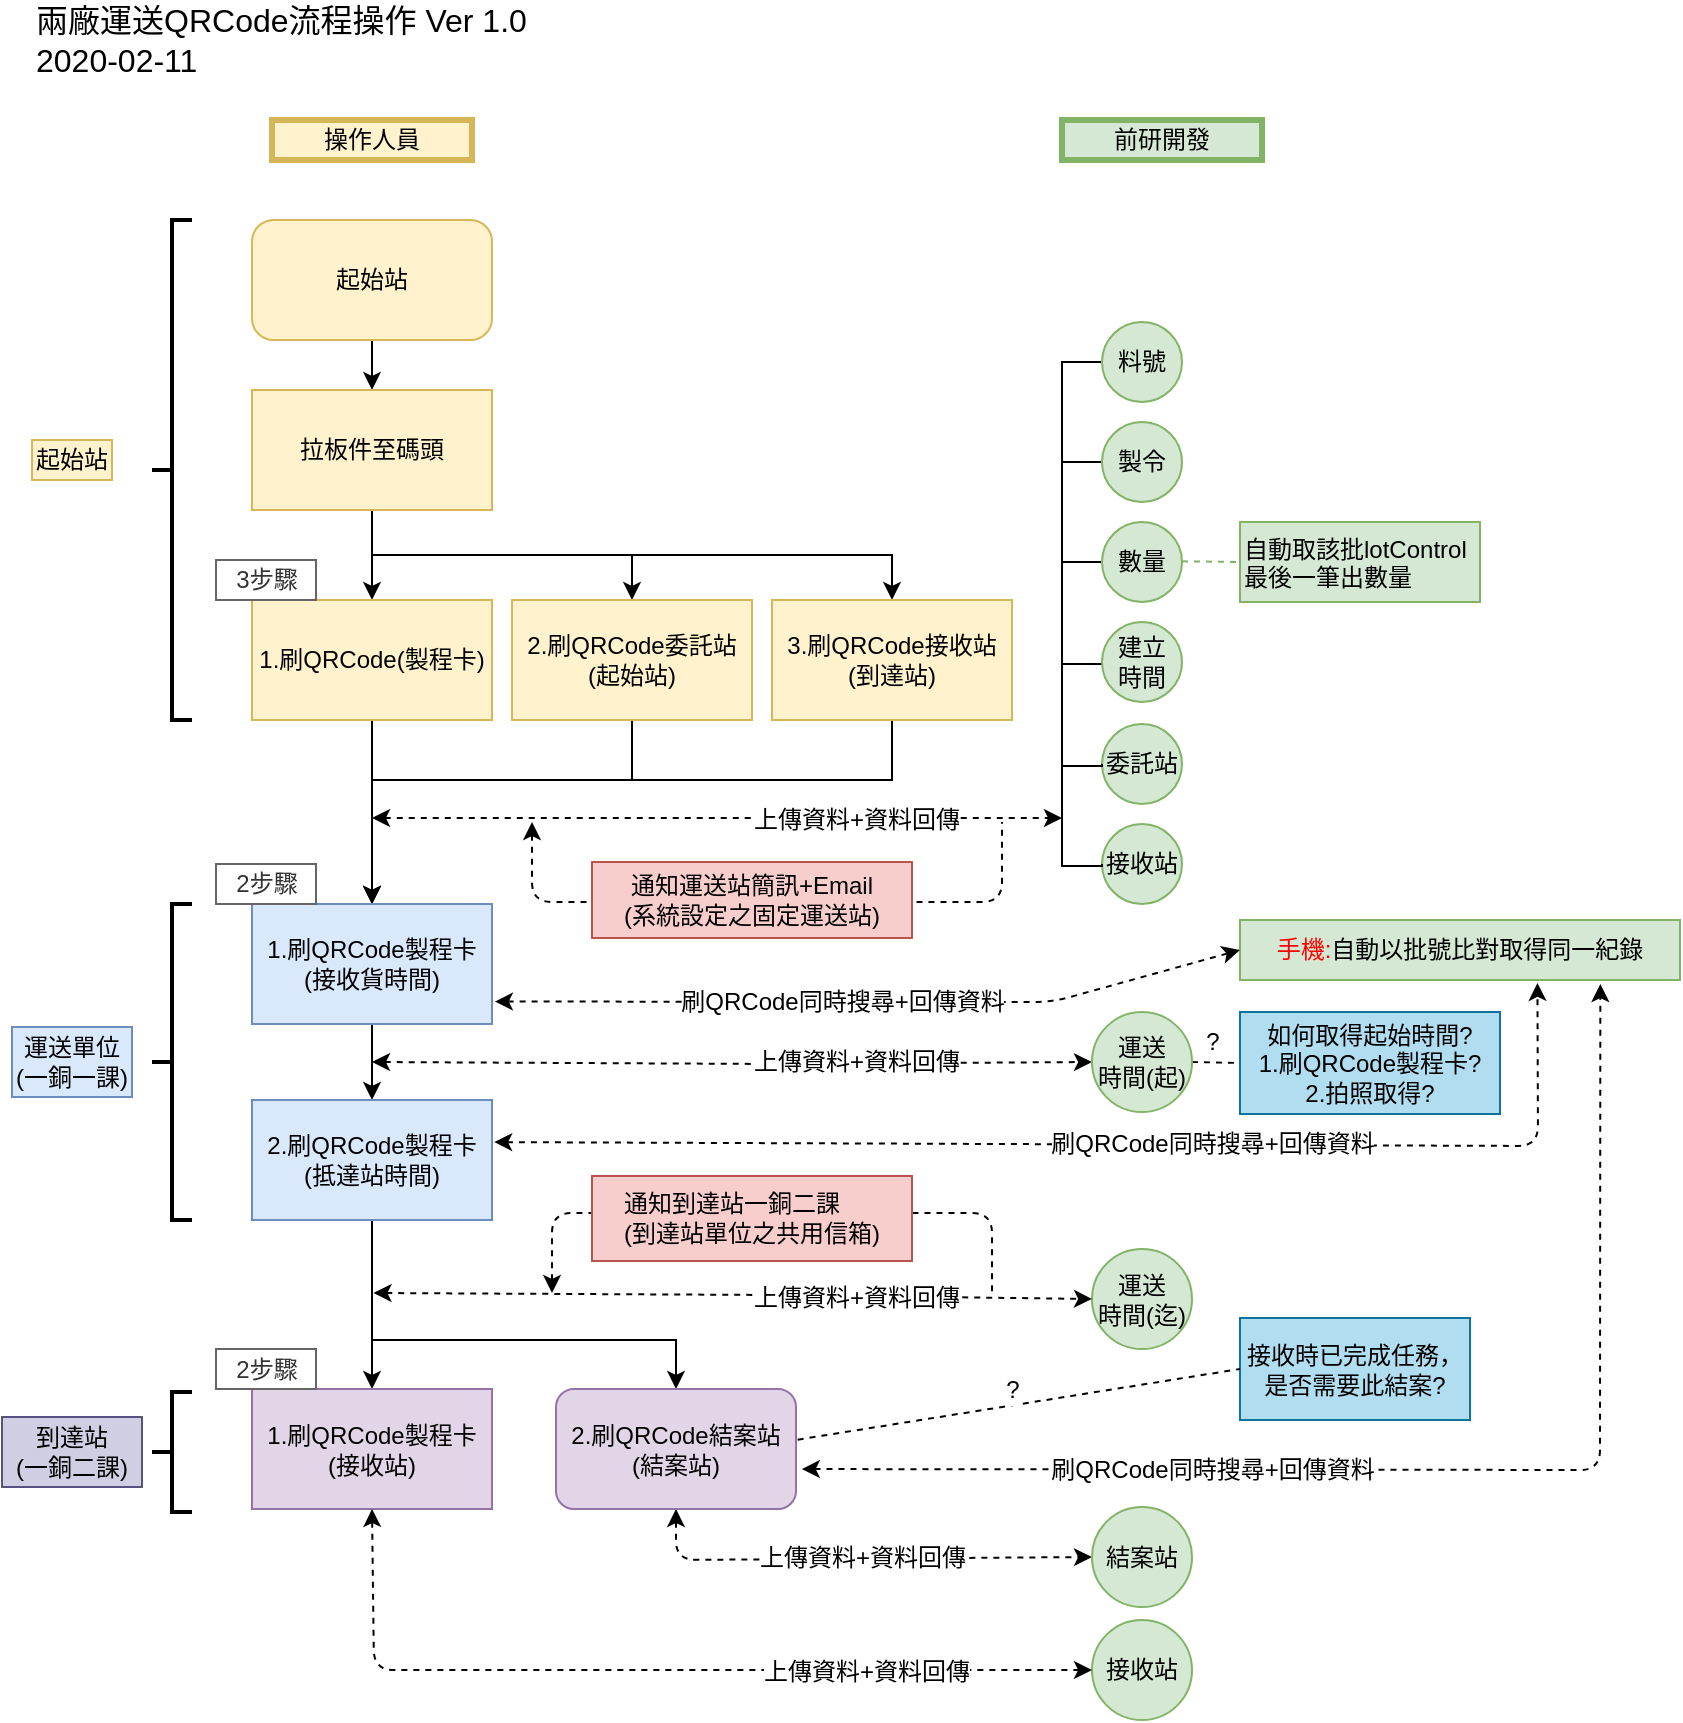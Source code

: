 <mxfile version="12.6.7" type="github">
  <diagram id="hdkYb0Td_tebzguvI-KW" name="Page-1">
    <mxGraphModel dx="1414" dy="754" grid="1" gridSize="10" guides="1" tooltips="1" connect="1" arrows="1" fold="1" page="1" pageScale="1" pageWidth="827" pageHeight="1169" math="0" shadow="0">
      <root>
        <mxCell id="0"/>
        <mxCell id="1" parent="0"/>
        <mxCell id="upDEURiN5PVKTH1yd_sb-13" style="edgeStyle=orthogonalEdgeStyle;rounded=0;orthogonalLoop=1;jettySize=auto;html=1;exitX=0.5;exitY=1;exitDx=0;exitDy=0;entryX=0.5;entryY=0;entryDx=0;entryDy=0;" parent="1" source="upDEURiN5PVKTH1yd_sb-2" target="upDEURiN5PVKTH1yd_sb-5" edge="1">
          <mxGeometry relative="1" as="geometry"/>
        </mxCell>
        <mxCell id="upDEURiN5PVKTH1yd_sb-2" value="起始站" style="rounded=1;whiteSpace=wrap;html=1;fillColor=#fff2cc;strokeColor=#d6b656;arcSize=18;" parent="1" vertex="1">
          <mxGeometry x="225" y="180" width="120" height="60" as="geometry"/>
        </mxCell>
        <mxCell id="upDEURiN5PVKTH1yd_sb-14" style="edgeStyle=orthogonalEdgeStyle;rounded=0;orthogonalLoop=1;jettySize=auto;html=1;exitX=0.5;exitY=1;exitDx=0;exitDy=0;entryX=0.5;entryY=0;entryDx=0;entryDy=0;" parent="1" source="upDEURiN5PVKTH1yd_sb-5" target="upDEURiN5PVKTH1yd_sb-28" edge="1">
          <mxGeometry relative="1" as="geometry">
            <mxPoint x="290" y="340" as="targetPoint"/>
          </mxGeometry>
        </mxCell>
        <mxCell id="upDEURiN5PVKTH1yd_sb-156" style="edgeStyle=orthogonalEdgeStyle;rounded=0;orthogonalLoop=1;jettySize=auto;html=1;exitX=0.5;exitY=1;exitDx=0;exitDy=0;entryX=0.5;entryY=0;entryDx=0;entryDy=0;" parent="1" source="upDEURiN5PVKTH1yd_sb-5" target="upDEURiN5PVKTH1yd_sb-29" edge="1">
          <mxGeometry relative="1" as="geometry"/>
        </mxCell>
        <mxCell id="upDEURiN5PVKTH1yd_sb-158" style="edgeStyle=orthogonalEdgeStyle;rounded=0;orthogonalLoop=1;jettySize=auto;html=1;exitX=0.5;exitY=1;exitDx=0;exitDy=0;entryX=0.5;entryY=0;entryDx=0;entryDy=0;" parent="1" source="upDEURiN5PVKTH1yd_sb-5" target="upDEURiN5PVKTH1yd_sb-30" edge="1">
          <mxGeometry relative="1" as="geometry"/>
        </mxCell>
        <mxCell id="upDEURiN5PVKTH1yd_sb-5" value="拉板件至碼頭" style="rounded=0;whiteSpace=wrap;html=1;fillColor=#fff2cc;strokeColor=#d6b656;shadow=0;" parent="1" vertex="1">
          <mxGeometry x="225" y="265" width="120" height="60" as="geometry"/>
        </mxCell>
        <mxCell id="upDEURiN5PVKTH1yd_sb-16" value="操作人員" style="text;html=1;strokeColor=#d6b656;fillColor=#fff2cc;align=center;verticalAlign=middle;whiteSpace=wrap;rounded=0;strokeWidth=3;" parent="1" vertex="1">
          <mxGeometry x="235" y="130" width="100" height="20" as="geometry"/>
        </mxCell>
        <mxCell id="upDEURiN5PVKTH1yd_sb-17" value="前研開發" style="text;html=1;strokeColor=#82b366;fillColor=#d5e8d4;align=center;verticalAlign=middle;whiteSpace=wrap;rounded=0;strokeWidth=3;" parent="1" vertex="1">
          <mxGeometry x="630" y="130" width="100" height="20" as="geometry"/>
        </mxCell>
        <mxCell id="upDEURiN5PVKTH1yd_sb-19" value="" style="strokeWidth=2;html=1;shape=mxgraph.flowchart.annotation_2;align=left;labelPosition=right;pointerEvents=1;" parent="1" vertex="1">
          <mxGeometry x="175" y="180" width="20" height="250" as="geometry"/>
        </mxCell>
        <mxCell id="upDEURiN5PVKTH1yd_sb-159" style="edgeStyle=orthogonalEdgeStyle;rounded=0;orthogonalLoop=1;jettySize=auto;html=1;exitX=0.5;exitY=1;exitDx=0;exitDy=0;entryX=0.5;entryY=0;entryDx=0;entryDy=0;" parent="1" source="upDEURiN5PVKTH1yd_sb-28" target="upDEURiN5PVKTH1yd_sb-41" edge="1">
          <mxGeometry relative="1" as="geometry">
            <mxPoint x="285" y="490" as="targetPoint"/>
            <Array as="points">
              <mxPoint x="285" y="450"/>
              <mxPoint x="285" y="450"/>
            </Array>
          </mxGeometry>
        </mxCell>
        <mxCell id="upDEURiN5PVKTH1yd_sb-28" value="1.刷QRCode(製程卡)" style="rounded=0;whiteSpace=wrap;html=1;fillColor=#fff2cc;strokeColor=#d6b656;" parent="1" vertex="1">
          <mxGeometry x="225" y="370" width="120" height="60" as="geometry"/>
        </mxCell>
        <mxCell id="upDEURiN5PVKTH1yd_sb-161" style="edgeStyle=orthogonalEdgeStyle;rounded=0;orthogonalLoop=1;jettySize=auto;html=1;exitX=0.5;exitY=1;exitDx=0;exitDy=0;entryX=0.5;entryY=0;entryDx=0;entryDy=0;" parent="1" source="upDEURiN5PVKTH1yd_sb-30" target="upDEURiN5PVKTH1yd_sb-41" edge="1">
          <mxGeometry relative="1" as="geometry">
            <mxPoint x="285" y="490" as="targetPoint"/>
            <Array as="points">
              <mxPoint x="545" y="460"/>
              <mxPoint x="285" y="460"/>
            </Array>
          </mxGeometry>
        </mxCell>
        <mxCell id="upDEURiN5PVKTH1yd_sb-30" value="3.刷QRCode接收站&lt;br&gt;(到達站)" style="rounded=0;whiteSpace=wrap;html=1;fillColor=#fff2cc;strokeColor=#d6b656;" parent="1" vertex="1">
          <mxGeometry x="485" y="370" width="120" height="60" as="geometry"/>
        </mxCell>
        <mxCell id="upDEURiN5PVKTH1yd_sb-37" value="起始站" style="text;html=1;strokeColor=#d6b656;fillColor=#fff2cc;align=center;verticalAlign=middle;whiteSpace=wrap;rounded=0;" parent="1" vertex="1">
          <mxGeometry x="115" y="290" width="40" height="20" as="geometry"/>
        </mxCell>
        <mxCell id="upDEURiN5PVKTH1yd_sb-45" style="edgeStyle=orthogonalEdgeStyle;rounded=0;orthogonalLoop=1;jettySize=auto;html=1;exitX=0.5;exitY=1;exitDx=0;exitDy=0;entryX=0.5;entryY=0;entryDx=0;entryDy=0;" parent="1" source="upDEURiN5PVKTH1yd_sb-41" target="upDEURiN5PVKTH1yd_sb-44" edge="1">
          <mxGeometry relative="1" as="geometry"/>
        </mxCell>
        <mxCell id="upDEURiN5PVKTH1yd_sb-51" style="edgeStyle=orthogonalEdgeStyle;rounded=0;orthogonalLoop=1;jettySize=auto;html=1;exitX=0.5;exitY=1;exitDx=0;exitDy=0;entryX=0.5;entryY=0;entryDx=0;entryDy=0;" parent="1" source="upDEURiN5PVKTH1yd_sb-44" target="upDEURiN5PVKTH1yd_sb-50" edge="1">
          <mxGeometry relative="1" as="geometry"/>
        </mxCell>
        <mxCell id="lFTGTc5QTN5PFYTEIISS-151" style="edgeStyle=orthogonalEdgeStyle;rounded=0;orthogonalLoop=1;jettySize=auto;html=1;exitX=0.5;exitY=1;exitDx=0;exitDy=0;entryX=0.5;entryY=0;entryDx=0;entryDy=0;" edge="1" parent="1" source="upDEURiN5PVKTH1yd_sb-44" target="upDEURiN5PVKTH1yd_sb-53">
          <mxGeometry relative="1" as="geometry">
            <Array as="points">
              <mxPoint x="285" y="740"/>
              <mxPoint x="437" y="740"/>
            </Array>
          </mxGeometry>
        </mxCell>
        <mxCell id="upDEURiN5PVKTH1yd_sb-44" value="2.刷QRCode製程卡&lt;br&gt;(抵達站時間)" style="rounded=0;whiteSpace=wrap;html=1;fillColor=#dae8fc;strokeColor=#6c8ebf;" parent="1" vertex="1">
          <mxGeometry x="225" y="620" width="120" height="60" as="geometry"/>
        </mxCell>
        <mxCell id="upDEURiN5PVKTH1yd_sb-48" value="" style="strokeWidth=2;html=1;shape=mxgraph.flowchart.annotation_2;align=left;labelPosition=right;pointerEvents=1;" parent="1" vertex="1">
          <mxGeometry x="175" y="522" width="20" height="158" as="geometry"/>
        </mxCell>
        <mxCell id="upDEURiN5PVKTH1yd_sb-49" value="運送單位(一銅一課)" style="text;html=1;strokeColor=#6c8ebf;fillColor=#dae8fc;align=center;verticalAlign=middle;whiteSpace=wrap;rounded=0;" parent="1" vertex="1">
          <mxGeometry x="105" y="583.5" width="60" height="35" as="geometry"/>
        </mxCell>
        <mxCell id="upDEURiN5PVKTH1yd_sb-50" value="1.刷QRCode製程卡&lt;br&gt;(接收站)" style="rounded=0;whiteSpace=wrap;html=1;fillColor=#e1d5e7;strokeColor=#9673a6;" parent="1" vertex="1">
          <mxGeometry x="225" y="764.5" width="120" height="60" as="geometry"/>
        </mxCell>
        <mxCell id="upDEURiN5PVKTH1yd_sb-52" value="" style="strokeWidth=2;html=1;shape=mxgraph.flowchart.annotation_2;align=left;labelPosition=right;pointerEvents=1;" parent="1" vertex="1">
          <mxGeometry x="175" y="766" width="20" height="60" as="geometry"/>
        </mxCell>
        <mxCell id="upDEURiN5PVKTH1yd_sb-62" value="到達站&lt;br&gt;(一銅二課)" style="text;html=1;strokeColor=#56517e;fillColor=#d0cee2;align=center;verticalAlign=middle;whiteSpace=wrap;rounded=0;" parent="1" vertex="1">
          <mxGeometry x="100" y="778.5" width="70" height="35" as="geometry"/>
        </mxCell>
        <mxCell id="upDEURiN5PVKTH1yd_sb-69" value="" style="endArrow=none;dashed=1;html=1;exitX=1;exitY=0.5;exitDx=0;exitDy=0;entryX=0;entryY=0.5;entryDx=0;entryDy=0;" parent="1" source="upDEURiN5PVKTH1yd_sb-187" target="upDEURiN5PVKTH1yd_sb-195" edge="1">
          <mxGeometry width="50" height="50" relative="1" as="geometry">
            <mxPoint x="711.88" y="601" as="sourcePoint"/>
            <mxPoint x="731.88" y="601" as="targetPoint"/>
          </mxGeometry>
        </mxCell>
        <mxCell id="upDEURiN5PVKTH1yd_sb-199" value="?" style="text;html=1;align=center;verticalAlign=middle;resizable=0;points=[];labelBackgroundColor=#ffffff;" parent="upDEURiN5PVKTH1yd_sb-69" vertex="1" connectable="0">
          <mxGeometry x="0.367" y="2" relative="1" as="geometry">
            <mxPoint x="-6.51" y="-8.66" as="offset"/>
          </mxGeometry>
        </mxCell>
        <mxCell id="upDEURiN5PVKTH1yd_sb-72" value="" style="endArrow=classic;dashed=1;html=1;endFill=1;startArrow=classic;startFill=1;" parent="1" edge="1">
          <mxGeometry width="50" height="50" relative="1" as="geometry">
            <mxPoint x="285" y="479" as="sourcePoint"/>
            <mxPoint x="630" y="479" as="targetPoint"/>
          </mxGeometry>
        </mxCell>
        <mxCell id="upDEURiN5PVKTH1yd_sb-165" value="上傳資料+資料回傳" style="text;html=1;align=center;verticalAlign=middle;resizable=0;points=[];labelBackgroundColor=#ffffff;" parent="upDEURiN5PVKTH1yd_sb-72" vertex="1" connectable="0">
          <mxGeometry x="0.578" y="1" relative="1" as="geometry">
            <mxPoint x="-30" y="2" as="offset"/>
          </mxGeometry>
        </mxCell>
        <mxCell id="upDEURiN5PVKTH1yd_sb-80" style="edgeStyle=orthogonalEdgeStyle;rounded=0;orthogonalLoop=1;jettySize=auto;html=1;exitX=1;exitY=0.5;exitDx=0;exitDy=0;entryX=0;entryY=0.5;entryDx=0;entryDy=0;endArrow=none;endFill=0;" parent="1" target="upDEURiN5PVKTH1yd_sb-82" edge="1">
          <mxGeometry relative="1" as="geometry">
            <mxPoint x="650" y="281" as="targetPoint"/>
            <mxPoint x="630" y="331" as="sourcePoint"/>
            <Array as="points">
              <mxPoint x="630" y="251"/>
            </Array>
          </mxGeometry>
        </mxCell>
        <mxCell id="upDEURiN5PVKTH1yd_sb-86" style="edgeStyle=orthogonalEdgeStyle;rounded=0;orthogonalLoop=1;jettySize=auto;html=1;exitX=1;exitY=0.5;exitDx=0;exitDy=0;entryX=0;entryY=0.5;entryDx=0;entryDy=0;endArrow=none;endFill=0;" parent="1" target="upDEURiN5PVKTH1yd_sb-83" edge="1">
          <mxGeometry relative="1" as="geometry">
            <mxPoint x="630" y="331" as="sourcePoint"/>
            <Array as="points">
              <mxPoint x="630" y="301"/>
            </Array>
          </mxGeometry>
        </mxCell>
        <mxCell id="upDEURiN5PVKTH1yd_sb-87" style="edgeStyle=orthogonalEdgeStyle;rounded=0;orthogonalLoop=1;jettySize=auto;html=1;exitX=1;exitY=0.5;exitDx=0;exitDy=0;entryX=0;entryY=0.5;entryDx=0;entryDy=0;endArrow=none;endFill=0;" parent="1" target="upDEURiN5PVKTH1yd_sb-84" edge="1">
          <mxGeometry relative="1" as="geometry">
            <mxPoint x="630" y="331" as="sourcePoint"/>
            <Array as="points">
              <mxPoint x="630" y="351"/>
            </Array>
          </mxGeometry>
        </mxCell>
        <mxCell id="upDEURiN5PVKTH1yd_sb-88" style="edgeStyle=orthogonalEdgeStyle;rounded=0;orthogonalLoop=1;jettySize=auto;html=1;exitX=1;exitY=0.5;exitDx=0;exitDy=0;entryX=0;entryY=0.5;entryDx=0;entryDy=0;entryPerimeter=0;endArrow=none;endFill=0;" parent="1" target="upDEURiN5PVKTH1yd_sb-85" edge="1">
          <mxGeometry relative="1" as="geometry">
            <mxPoint x="630" y="331" as="sourcePoint"/>
            <Array as="points">
              <mxPoint x="630" y="402"/>
            </Array>
          </mxGeometry>
        </mxCell>
        <mxCell id="upDEURiN5PVKTH1yd_sb-82" value="料號" style="ellipse;whiteSpace=wrap;html=1;rounded=0;shadow=0;glass=0;comic=0;fillColor=#d5e8d4;strokeColor=#82b366;" parent="1" vertex="1">
          <mxGeometry x="650" y="231" width="40" height="40" as="geometry"/>
        </mxCell>
        <mxCell id="upDEURiN5PVKTH1yd_sb-83" value="製令" style="ellipse;whiteSpace=wrap;html=1;rounded=0;shadow=0;glass=0;comic=0;fillColor=#d5e8d4;strokeColor=#82b366;" parent="1" vertex="1">
          <mxGeometry x="650" y="281" width="40" height="40" as="geometry"/>
        </mxCell>
        <mxCell id="upDEURiN5PVKTH1yd_sb-84" value="數量" style="ellipse;whiteSpace=wrap;html=1;rounded=0;shadow=0;glass=0;comic=0;fillColor=#d5e8d4;strokeColor=#82b366;" parent="1" vertex="1">
          <mxGeometry x="650" y="331" width="40" height="40" as="geometry"/>
        </mxCell>
        <mxCell id="upDEURiN5PVKTH1yd_sb-85" value="建立&lt;br&gt;時間" style="ellipse;whiteSpace=wrap;html=1;rounded=0;shadow=0;glass=0;comic=0;fillColor=#d5e8d4;strokeColor=#82b366;" parent="1" vertex="1">
          <mxGeometry x="650" y="381" width="40" height="40" as="geometry"/>
        </mxCell>
        <mxCell id="upDEURiN5PVKTH1yd_sb-94" value="自動取該批lotControl&lt;br&gt;最後一筆出數量" style="text;html=1;fillColor=#d5e8d4;strokeColor=#82b366;" parent="1" vertex="1">
          <mxGeometry x="719" y="331" width="120" height="40" as="geometry"/>
        </mxCell>
        <mxCell id="upDEURiN5PVKTH1yd_sb-95" value="" style="endArrow=none;dashed=1;html=1;entryX=0;entryY=0.5;entryDx=0;entryDy=0;fillColor=#d5e8d4;strokeColor=#82b366;" parent="1" target="upDEURiN5PVKTH1yd_sb-94" edge="1">
          <mxGeometry width="50" height="50" relative="1" as="geometry">
            <mxPoint x="690" y="350.66" as="sourcePoint"/>
            <mxPoint x="710" y="372" as="targetPoint"/>
          </mxGeometry>
        </mxCell>
        <mxCell id="upDEURiN5PVKTH1yd_sb-102" style="edgeStyle=orthogonalEdgeStyle;rounded=0;orthogonalLoop=1;jettySize=auto;html=1;exitX=0.5;exitY=1;exitDx=0;exitDy=0;" parent="1" source="upDEURiN5PVKTH1yd_sb-93" target="upDEURiN5PVKTH1yd_sb-93" edge="1">
          <mxGeometry relative="1" as="geometry"/>
        </mxCell>
        <mxCell id="upDEURiN5PVKTH1yd_sb-107" value="接收站" style="ellipse;whiteSpace=wrap;html=1;rounded=0;shadow=0;glass=0;comic=0;fillColor=#d5e8d4;strokeColor=#82b366;" parent="1" vertex="1">
          <mxGeometry x="650" y="482" width="40" height="40" as="geometry"/>
        </mxCell>
        <mxCell id="upDEURiN5PVKTH1yd_sb-113" value="委託站" style="ellipse;whiteSpace=wrap;html=1;rounded=0;shadow=0;glass=0;comic=0;fillColor=#d5e8d4;strokeColor=#82b366;" parent="1" vertex="1">
          <mxGeometry x="650" y="432" width="40" height="40" as="geometry"/>
        </mxCell>
        <mxCell id="upDEURiN5PVKTH1yd_sb-127" value="&lt;font color=&quot;#ff0000&quot;&gt;手機:&lt;/font&gt;&lt;span style=&quot;text-align: left ; white-space: nowrap&quot;&gt;自動以批號比對取得同一紀錄&lt;/span&gt;" style="rounded=0;whiteSpace=wrap;html=1;shadow=0;glass=0;comic=0;fillColor=#d5e8d4;strokeColor=#82b366;" parent="1" vertex="1">
          <mxGeometry x="719" y="530" width="220" height="30" as="geometry"/>
        </mxCell>
        <mxCell id="upDEURiN5PVKTH1yd_sb-132" value="運送&lt;br&gt;時間(迄)" style="ellipse;whiteSpace=wrap;html=1;rounded=0;shadow=0;glass=0;comic=0;fillColor=#d5e8d4;strokeColor=#82b366;" parent="1" vertex="1">
          <mxGeometry x="645" y="694.5" width="50" height="50" as="geometry"/>
        </mxCell>
        <mxCell id="upDEURiN5PVKTH1yd_sb-140" value="接收站" style="ellipse;whiteSpace=wrap;html=1;rounded=0;shadow=0;glass=0;comic=0;fillColor=#d5e8d4;strokeColor=#82b366;" parent="1" vertex="1">
          <mxGeometry x="645" y="880" width="50" height="50" as="geometry"/>
        </mxCell>
        <mxCell id="upDEURiN5PVKTH1yd_sb-160" style="edgeStyle=orthogonalEdgeStyle;rounded=0;orthogonalLoop=1;jettySize=auto;html=1;exitX=0.5;exitY=1;exitDx=0;exitDy=0;entryX=0.5;entryY=0;entryDx=0;entryDy=0;" parent="1" source="upDEURiN5PVKTH1yd_sb-29" target="upDEURiN5PVKTH1yd_sb-41" edge="1">
          <mxGeometry relative="1" as="geometry">
            <mxPoint x="285" y="540" as="targetPoint"/>
            <Array as="points">
              <mxPoint x="415" y="460"/>
              <mxPoint x="285" y="460"/>
            </Array>
          </mxGeometry>
        </mxCell>
        <mxCell id="upDEURiN5PVKTH1yd_sb-29" value="2.刷QRCode委託站&lt;br&gt;(起始站)" style="rounded=0;whiteSpace=wrap;html=1;fillColor=#fff2cc;strokeColor=#d6b656;" parent="1" vertex="1">
          <mxGeometry x="355" y="370" width="120" height="60" as="geometry"/>
        </mxCell>
        <mxCell id="upDEURiN5PVKTH1yd_sb-41" value="1.刷QRCode製程卡&lt;br&gt;(接收貨時間)" style="rounded=0;whiteSpace=wrap;html=1;fillColor=#dae8fc;strokeColor=#6c8ebf;" parent="1" vertex="1">
          <mxGeometry x="225" y="522" width="120" height="60" as="geometry"/>
        </mxCell>
        <mxCell id="upDEURiN5PVKTH1yd_sb-166" style="edgeStyle=orthogonalEdgeStyle;rounded=0;orthogonalLoop=1;jettySize=auto;html=1;exitX=1;exitY=0.5;exitDx=0;exitDy=0;entryX=0;entryY=0.5;entryDx=0;entryDy=0;endArrow=none;endFill=0;" parent="1" target="upDEURiN5PVKTH1yd_sb-113" edge="1">
          <mxGeometry relative="1" as="geometry">
            <mxPoint x="630" y="381" as="sourcePoint"/>
            <mxPoint x="630" y="487" as="targetPoint"/>
            <Array as="points">
              <mxPoint x="630" y="453"/>
            </Array>
          </mxGeometry>
        </mxCell>
        <mxCell id="upDEURiN5PVKTH1yd_sb-171" style="edgeStyle=orthogonalEdgeStyle;rounded=0;orthogonalLoop=1;jettySize=auto;html=1;exitX=1;exitY=0.5;exitDx=0;exitDy=0;entryX=0;entryY=0.5;entryDx=0;entryDy=0;endArrow=none;endFill=0;" parent="1" target="upDEURiN5PVKTH1yd_sb-107" edge="1">
          <mxGeometry relative="1" as="geometry">
            <mxPoint x="630" y="428" as="sourcePoint"/>
            <mxPoint x="650.0" y="500.0" as="targetPoint"/>
            <Array as="points">
              <mxPoint x="630" y="503"/>
            </Array>
          </mxGeometry>
        </mxCell>
        <mxCell id="upDEURiN5PVKTH1yd_sb-177" value="" style="endArrow=none;dashed=1;html=1;startArrow=classic;startFill=1;" parent="1" edge="1">
          <mxGeometry width="50" height="50" relative="1" as="geometry">
            <mxPoint x="365" y="481" as="sourcePoint"/>
            <mxPoint x="600" y="481" as="targetPoint"/>
            <Array as="points">
              <mxPoint x="365" y="521"/>
              <mxPoint x="600" y="521"/>
            </Array>
          </mxGeometry>
        </mxCell>
        <mxCell id="upDEURiN5PVKTH1yd_sb-93" value="&lt;span style=&quot;text-align: left ; white-space: nowrap&quot;&gt;通知運送站簡訊+Email&lt;br&gt;(系統設定之固定運送站)&lt;/span&gt;" style="rounded=0;whiteSpace=wrap;html=1;fillColor=#f8cecc;strokeColor=#b85450;" parent="1" vertex="1">
          <mxGeometry x="395" y="501" width="160" height="38" as="geometry"/>
        </mxCell>
        <mxCell id="upDEURiN5PVKTH1yd_sb-185" value="" style="endArrow=classic;dashed=1;html=1;endFill=1;entryX=0;entryY=0.5;entryDx=0;entryDy=0;startArrow=classic;startFill=1;" parent="1" target="upDEURiN5PVKTH1yd_sb-187" edge="1">
          <mxGeometry width="50" height="50" relative="1" as="geometry">
            <mxPoint x="285" y="601" as="sourcePoint"/>
            <mxPoint x="615" y="601" as="targetPoint"/>
            <Array as="points">
              <mxPoint x="485" y="602"/>
            </Array>
          </mxGeometry>
        </mxCell>
        <mxCell id="upDEURiN5PVKTH1yd_sb-186" value="上傳資料+資料回傳" style="text;html=1;align=center;verticalAlign=middle;resizable=0;points=[];labelBackgroundColor=#ffffff;" parent="upDEURiN5PVKTH1yd_sb-185" vertex="1" connectable="0">
          <mxGeometry x="0.578" y="1" relative="1" as="geometry">
            <mxPoint x="-42.41" y="0.5" as="offset"/>
          </mxGeometry>
        </mxCell>
        <mxCell id="upDEURiN5PVKTH1yd_sb-187" value="運送&lt;br&gt;時間(起)" style="ellipse;whiteSpace=wrap;html=1;rounded=0;shadow=0;glass=0;comic=0;fillColor=#d5e8d4;strokeColor=#82b366;" parent="1" vertex="1">
          <mxGeometry x="645" y="576" width="50" height="50" as="geometry"/>
        </mxCell>
        <mxCell id="upDEURiN5PVKTH1yd_sb-191" value="" style="endArrow=classic;dashed=1;html=1;endFill=1;entryX=0;entryY=0.5;entryDx=0;entryDy=0;startArrow=classic;startFill=1;" parent="1" target="upDEURiN5PVKTH1yd_sb-132" edge="1">
          <mxGeometry width="50" height="50" relative="1" as="geometry">
            <mxPoint x="285.76" y="716.5" as="sourcePoint"/>
            <mxPoint x="630" y="717.5" as="targetPoint"/>
            <Array as="points">
              <mxPoint x="485.76" y="717.5"/>
            </Array>
          </mxGeometry>
        </mxCell>
        <mxCell id="upDEURiN5PVKTH1yd_sb-192" value="上傳資料+資料回傳" style="text;html=1;align=center;verticalAlign=middle;resizable=0;points=[];labelBackgroundColor=#ffffff;" parent="upDEURiN5PVKTH1yd_sb-191" vertex="1" connectable="0">
          <mxGeometry x="0.578" y="1" relative="1" as="geometry">
            <mxPoint x="-42.48" y="1" as="offset"/>
          </mxGeometry>
        </mxCell>
        <mxCell id="upDEURiN5PVKTH1yd_sb-195" value="如何取得起始時間?&lt;br&gt;1.刷QRCode製程卡?&lt;br&gt;2.拍照取得?" style="rounded=0;whiteSpace=wrap;html=1;fillColor=#b1ddf0;strokeColor=#10739e;" parent="1" vertex="1">
          <mxGeometry x="719" y="576" width="130" height="51" as="geometry"/>
        </mxCell>
        <mxCell id="upDEURiN5PVKTH1yd_sb-200" value="" style="endArrow=classic;dashed=1;html=1;entryX=0;entryY=0.5;entryDx=0;entryDy=0;exitX=1.012;exitY=0.846;exitDx=0;exitDy=0;exitPerimeter=0;startArrow=classic;startFill=1;endFill=1;" parent="1" edge="1" target="upDEURiN5PVKTH1yd_sb-127">
          <mxGeometry width="50" height="50" relative="1" as="geometry">
            <mxPoint x="346.44" y="570.76" as="sourcePoint"/>
            <mxPoint x="702" y="543" as="targetPoint"/>
            <Array as="points">
              <mxPoint x="625" y="571"/>
            </Array>
          </mxGeometry>
        </mxCell>
        <mxCell id="upDEURiN5PVKTH1yd_sb-203" value="刷QRCode同時搜尋+回傳資料" style="text;html=1;align=center;verticalAlign=middle;resizable=0;points=[];labelBackgroundColor=#ffffff;" parent="upDEURiN5PVKTH1yd_sb-200" vertex="1" connectable="0">
          <mxGeometry x="0.355" y="1" relative="1" as="geometry">
            <mxPoint x="-81.96" y="1.03" as="offset"/>
          </mxGeometry>
        </mxCell>
        <mxCell id="upDEURiN5PVKTH1yd_sb-207" value="" style="endArrow=classic;dashed=1;html=1;endFill=1;entryX=0;entryY=0.5;entryDx=0;entryDy=0;startArrow=classic;startFill=1;exitX=0.5;exitY=1;exitDx=0;exitDy=0;" parent="1" target="upDEURiN5PVKTH1yd_sb-140" edge="1" source="upDEURiN5PVKTH1yd_sb-50">
          <mxGeometry width="50" height="50" relative="1" as="geometry">
            <mxPoint x="285.76" y="806" as="sourcePoint"/>
            <mxPoint x="630.0" y="806.5" as="targetPoint"/>
            <Array as="points">
              <mxPoint x="286" y="905"/>
            </Array>
          </mxGeometry>
        </mxCell>
        <mxCell id="upDEURiN5PVKTH1yd_sb-208" value="上傳資料+資料回傳" style="text;html=1;align=center;verticalAlign=middle;resizable=0;points=[];labelBackgroundColor=#ffffff;" parent="upDEURiN5PVKTH1yd_sb-207" vertex="1" connectable="0">
          <mxGeometry x="0.578" y="1" relative="1" as="geometry">
            <mxPoint x="-21.21" y="1.34" as="offset"/>
          </mxGeometry>
        </mxCell>
        <mxCell id="upDEURiN5PVKTH1yd_sb-213" value="" style="endArrow=classic;dashed=1;html=1;endFill=1;entryX=0;entryY=0.5;entryDx=0;entryDy=0;startArrow=classic;startFill=1;exitX=0.5;exitY=1;exitDx=0;exitDy=0;" parent="1" source="upDEURiN5PVKTH1yd_sb-53" target="upDEURiN5PVKTH1yd_sb-215" edge="1">
          <mxGeometry width="50" height="50" relative="1" as="geometry">
            <mxPoint x="285.83" y="900" as="sourcePoint"/>
            <mxPoint x="630.07" y="900.5" as="targetPoint"/>
            <Array as="points">
              <mxPoint x="437" y="850"/>
            </Array>
          </mxGeometry>
        </mxCell>
        <mxCell id="upDEURiN5PVKTH1yd_sb-214" value="上傳資料+資料回傳" style="text;html=1;align=center;verticalAlign=middle;resizable=0;points=[];labelBackgroundColor=#ffffff;" parent="upDEURiN5PVKTH1yd_sb-213" vertex="1" connectable="0">
          <mxGeometry x="0.578" y="1" relative="1" as="geometry">
            <mxPoint x="-65.49" y="0.64" as="offset"/>
          </mxGeometry>
        </mxCell>
        <mxCell id="upDEURiN5PVKTH1yd_sb-215" value="結案站" style="ellipse;whiteSpace=wrap;html=1;rounded=0;shadow=0;glass=0;comic=0;fillColor=#d5e8d4;strokeColor=#82b366;" parent="1" vertex="1">
          <mxGeometry x="645" y="823.5" width="50" height="50" as="geometry"/>
        </mxCell>
        <mxCell id="upDEURiN5PVKTH1yd_sb-219" value="接收時已完成任務，是否需要此結案?" style="rounded=0;whiteSpace=wrap;html=1;fillColor=#b1ddf0;strokeColor=#10739e;" parent="1" vertex="1">
          <mxGeometry x="719" y="729" width="115" height="51" as="geometry"/>
        </mxCell>
        <mxCell id="upDEURiN5PVKTH1yd_sb-220" value="" style="endArrow=none;dashed=1;html=1;startArrow=classic;startFill=1;" parent="1" edge="1">
          <mxGeometry width="50" height="50" relative="1" as="geometry">
            <mxPoint x="375" y="716.5" as="sourcePoint"/>
            <mxPoint x="595" y="716.5" as="targetPoint"/>
            <Array as="points">
              <mxPoint x="375" y="676.5"/>
              <mxPoint x="595" y="676.5"/>
            </Array>
          </mxGeometry>
        </mxCell>
        <mxCell id="upDEURiN5PVKTH1yd_sb-133" value="&lt;div style=&quot;text-align: left&quot;&gt;&lt;span style=&quot;white-space: nowrap&quot;&gt;通知到達站一銅二課&lt;br&gt;(到達站單位之共用信箱)&lt;/span&gt;&lt;/div&gt;" style="rounded=0;whiteSpace=wrap;html=1;fillColor=#f8cecc;strokeColor=#b85450;" parent="1" vertex="1">
          <mxGeometry x="395" y="658" width="160" height="42.5" as="geometry"/>
        </mxCell>
        <mxCell id="upDEURiN5PVKTH1yd_sb-222" value="" style="endArrow=none;dashed=1;html=1;entryX=0;entryY=0.5;entryDx=0;entryDy=0;exitX=1.007;exitY=0.422;exitDx=0;exitDy=0;exitPerimeter=0;endFill=0;" parent="1" source="upDEURiN5PVKTH1yd_sb-53" target="upDEURiN5PVKTH1yd_sb-219" edge="1">
          <mxGeometry width="50" height="50" relative="1" as="geometry">
            <mxPoint x="345" y="860" as="sourcePoint"/>
            <mxPoint x="395" y="810" as="targetPoint"/>
          </mxGeometry>
        </mxCell>
        <mxCell id="upDEURiN5PVKTH1yd_sb-231" value="?" style="text;html=1;align=center;verticalAlign=middle;resizable=0;points=[];labelBackgroundColor=#ffffff;" parent="upDEURiN5PVKTH1yd_sb-222" vertex="1" connectable="0">
          <mxGeometry x="0.721" y="-1" relative="1" as="geometry">
            <mxPoint x="-83.09" y="4.05" as="offset"/>
          </mxGeometry>
        </mxCell>
        <mxCell id="upDEURiN5PVKTH1yd_sb-223" value="" style="endArrow=classic;dashed=1;html=1;exitX=1.024;exitY=0.667;exitDx=0;exitDy=0;entryX=0.819;entryY=1.067;entryDx=0;entryDy=0;entryPerimeter=0;exitPerimeter=0;startArrow=classic;startFill=1;endFill=1;" parent="1" source="upDEURiN5PVKTH1yd_sb-53" target="upDEURiN5PVKTH1yd_sb-127" edge="1">
          <mxGeometry width="50" height="50" relative="1" as="geometry">
            <mxPoint x="355" y="830" as="sourcePoint"/>
            <mxPoint x="875" y="775" as="targetPoint"/>
            <Array as="points">
              <mxPoint x="899" y="805"/>
            </Array>
          </mxGeometry>
        </mxCell>
        <mxCell id="upDEURiN5PVKTH1yd_sb-229" value="刷QRCode同時搜尋+回傳資料" style="text;html=1;align=center;verticalAlign=middle;resizable=0;points=[];labelBackgroundColor=#ffffff;" parent="upDEURiN5PVKTH1yd_sb-223" vertex="1" connectable="0">
          <mxGeometry x="0.063" y="-1" relative="1" as="geometry">
            <mxPoint x="-136.26" y="-1.01" as="offset"/>
          </mxGeometry>
        </mxCell>
        <mxCell id="upDEURiN5PVKTH1yd_sb-232" value="3步驟" style="text;html=1;align=center;verticalAlign=middle;resizable=0;points=[];autosize=1;horizontal=1;fillColor=#FFFFFF;strokeColor=#666666;fontColor=#333333;" parent="1" vertex="1">
          <mxGeometry x="207" y="350" width="50" height="20" as="geometry"/>
        </mxCell>
        <mxCell id="upDEURiN5PVKTH1yd_sb-234" value="2步驟" style="text;html=1;align=center;verticalAlign=middle;resizable=0;points=[];autosize=1;horizontal=1;fillColor=#FFFFFF;strokeColor=#666666;fontColor=#333333;" parent="1" vertex="1">
          <mxGeometry x="207" y="502" width="50" height="20" as="geometry"/>
        </mxCell>
        <mxCell id="upDEURiN5PVKTH1yd_sb-235" value="2步驟" style="text;html=1;align=center;verticalAlign=middle;resizable=0;points=[];autosize=1;horizontal=1;fillColor=#FFFFFF;strokeColor=#666666;fontColor=#333333;" parent="1" vertex="1">
          <mxGeometry x="207" y="744.5" width="50" height="20" as="geometry"/>
        </mxCell>
        <mxCell id="upDEURiN5PVKTH1yd_sb-53" value="2.刷QRCode結案站&lt;br&gt;(結案站)" style="rounded=1;whiteSpace=wrap;html=1;fillColor=#e1d5e7;strokeColor=#9673a6;glass=0;shadow=0;comic=0;arcSize=15;strokeWidth=1;" parent="1" vertex="1">
          <mxGeometry x="377" y="764.5" width="120" height="60" as="geometry"/>
        </mxCell>
        <mxCell id="lFTGTc5QTN5PFYTEIISS-156" value="" style="endArrow=classic;dashed=1;html=1;startArrow=classic;startFill=1;endFill=1;entryX=0.676;entryY=1.049;entryDx=0;entryDy=0;entryPerimeter=0;exitX=1.009;exitY=0.351;exitDx=0;exitDy=0;exitPerimeter=0;" edge="1" parent="1" source="upDEURiN5PVKTH1yd_sb-44" target="upDEURiN5PVKTH1yd_sb-127">
          <mxGeometry width="50" height="50" relative="1" as="geometry">
            <mxPoint x="370" y="643" as="sourcePoint"/>
            <mxPoint x="850" y="580" as="targetPoint"/>
            <Array as="points">
              <mxPoint x="868" y="643"/>
            </Array>
          </mxGeometry>
        </mxCell>
        <mxCell id="lFTGTc5QTN5PFYTEIISS-157" value="刷QRCode同時搜尋+回傳資料" style="text;html=1;align=center;verticalAlign=middle;resizable=0;points=[];labelBackgroundColor=#ffffff;" vertex="1" connectable="0" parent="lFTGTc5QTN5PFYTEIISS-156">
          <mxGeometry x="0.355" y="1" relative="1" as="geometry">
            <mxPoint x="-50.08" y="0.03" as="offset"/>
          </mxGeometry>
        </mxCell>
        <mxCell id="lFTGTc5QTN5PFYTEIISS-161" value="&lt;span lang=&quot;EN-US&quot; style=&quot;font-size: 16px&quot;&gt;兩廠運送QRC&lt;span class=&quot;926482506-07022020&quot; style=&quot;font-size: 16px&quot;&gt;ode流程操作&amp;nbsp;&lt;/span&gt;&lt;/span&gt;Ver 1.0&lt;br style=&quot;font-size: 16px&quot;&gt;2020-02-11" style="text;html=1;align=left;verticalAlign=middle;resizable=0;points=[];autosize=1;fontSize=16;" vertex="1" parent="1">
          <mxGeometry x="115" y="70" width="260" height="40" as="geometry"/>
        </mxCell>
      </root>
    </mxGraphModel>
  </diagram>
</mxfile>
